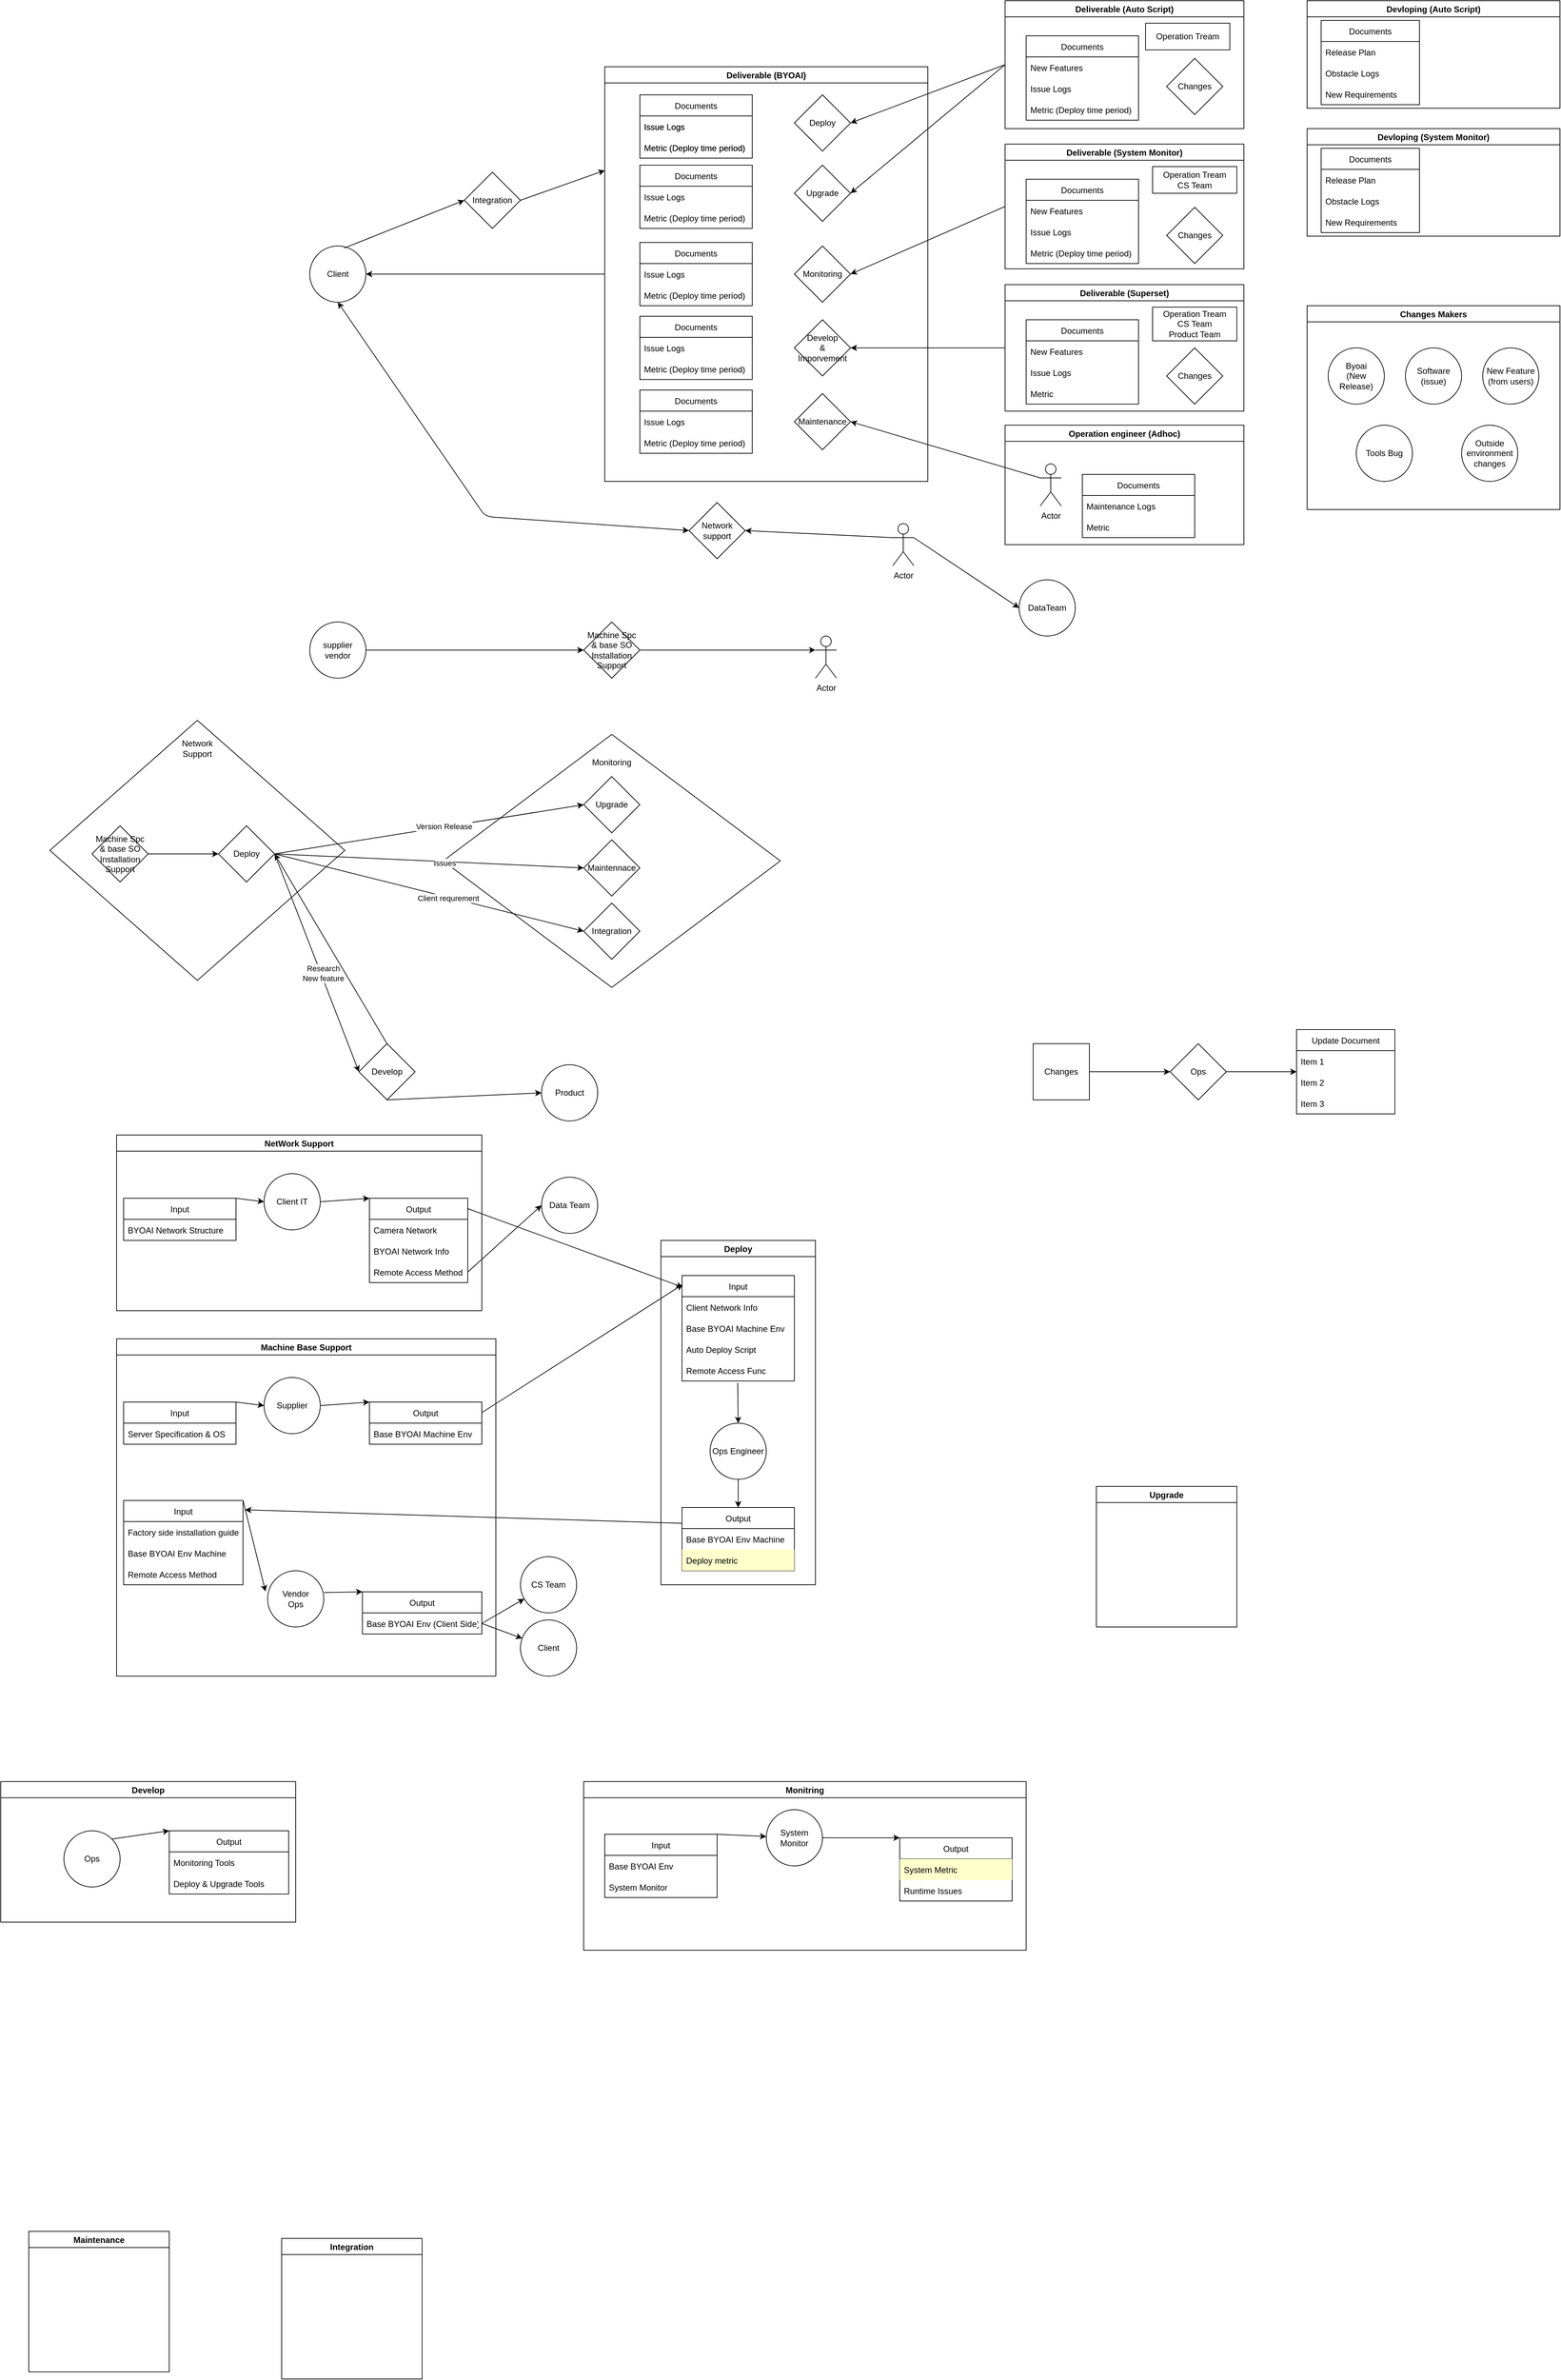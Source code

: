 <mxfile version="15.3.7" type="github">
  <diagram id="cdFiqQCw5QngY2doHux9" name="Page-1">
    <mxGraphModel dx="2674" dy="979" grid="1" gridSize="10" guides="1" tooltips="1" connect="1" arrows="1" fold="1" page="1" pageScale="1" pageWidth="850" pageHeight="1100" math="0" shadow="0">
      <root>
        <mxCell id="0" />
        <mxCell id="1" parent="0" />
        <mxCell id="TVG5I1HDKWepKC15KVvj-155" value="" style="rhombus;whiteSpace=wrap;html=1;" vertex="1" parent="1">
          <mxGeometry x="60" y="1410" width="420" height="370" as="geometry" />
        </mxCell>
        <mxCell id="TVG5I1HDKWepKC15KVvj-140" value="" style="rhombus;whiteSpace=wrap;html=1;" vertex="1" parent="1">
          <mxGeometry x="620" y="1430" width="480" height="360" as="geometry" />
        </mxCell>
        <mxCell id="TVG5I1HDKWepKC15KVvj-2" value="Deliverable (Auto Script)" style="swimlane;" vertex="1" parent="1">
          <mxGeometry x="1420" y="386" width="340" height="182" as="geometry" />
        </mxCell>
        <mxCell id="TVG5I1HDKWepKC15KVvj-3" value="Documents" style="swimlane;fontStyle=0;childLayout=stackLayout;horizontal=1;startSize=30;horizontalStack=0;resizeParent=1;resizeParentMax=0;resizeLast=0;collapsible=1;marginBottom=0;" vertex="1" parent="TVG5I1HDKWepKC15KVvj-2">
          <mxGeometry x="30" y="50" width="160" height="120" as="geometry" />
        </mxCell>
        <mxCell id="TVG5I1HDKWepKC15KVvj-4" value="New Features" style="text;strokeColor=none;fillColor=none;align=left;verticalAlign=middle;spacingLeft=4;spacingRight=4;overflow=hidden;points=[[0,0.5],[1,0.5]];portConstraint=eastwest;rotatable=0;" vertex="1" parent="TVG5I1HDKWepKC15KVvj-3">
          <mxGeometry y="30" width="160" height="30" as="geometry" />
        </mxCell>
        <mxCell id="TVG5I1HDKWepKC15KVvj-5" value="Issue Logs" style="text;strokeColor=none;fillColor=none;align=left;verticalAlign=middle;spacingLeft=4;spacingRight=4;overflow=hidden;points=[[0,0.5],[1,0.5]];portConstraint=eastwest;rotatable=0;" vertex="1" parent="TVG5I1HDKWepKC15KVvj-3">
          <mxGeometry y="60" width="160" height="30" as="geometry" />
        </mxCell>
        <mxCell id="TVG5I1HDKWepKC15KVvj-7" value="Metric (Deploy time period)" style="text;strokeColor=none;fillColor=none;align=left;verticalAlign=middle;spacingLeft=4;spacingRight=4;overflow=hidden;points=[[0,0.5],[1,0.5]];portConstraint=eastwest;rotatable=0;" vertex="1" parent="TVG5I1HDKWepKC15KVvj-3">
          <mxGeometry y="90" width="160" height="30" as="geometry" />
        </mxCell>
        <mxCell id="TVG5I1HDKWepKC15KVvj-37" value="Changes" style="rhombus;whiteSpace=wrap;html=1;" vertex="1" parent="TVG5I1HDKWepKC15KVvj-2">
          <mxGeometry x="230" y="82" width="80" height="80" as="geometry" />
        </mxCell>
        <mxCell id="TVG5I1HDKWepKC15KVvj-94" value="Operation Tream" style="rounded=0;whiteSpace=wrap;html=1;" vertex="1" parent="TVG5I1HDKWepKC15KVvj-2">
          <mxGeometry x="200" y="32" width="120" height="38" as="geometry" />
        </mxCell>
        <mxCell id="TVG5I1HDKWepKC15KVvj-9" value="Devloping (Auto Script)" style="swimlane;" vertex="1" parent="1">
          <mxGeometry x="1850" y="386" width="360" height="153" as="geometry" />
        </mxCell>
        <mxCell id="TVG5I1HDKWepKC15KVvj-11" value="Documents" style="swimlane;fontStyle=0;childLayout=stackLayout;horizontal=1;startSize=30;horizontalStack=0;resizeParent=1;resizeParentMax=0;resizeLast=0;collapsible=1;marginBottom=0;" vertex="1" parent="TVG5I1HDKWepKC15KVvj-9">
          <mxGeometry x="20" y="28" width="140" height="120" as="geometry" />
        </mxCell>
        <mxCell id="TVG5I1HDKWepKC15KVvj-12" value="Release Plan" style="text;strokeColor=none;fillColor=none;align=left;verticalAlign=middle;spacingLeft=4;spacingRight=4;overflow=hidden;points=[[0,0.5],[1,0.5]];portConstraint=eastwest;rotatable=0;" vertex="1" parent="TVG5I1HDKWepKC15KVvj-11">
          <mxGeometry y="30" width="140" height="30" as="geometry" />
        </mxCell>
        <mxCell id="TVG5I1HDKWepKC15KVvj-13" value="Obstacle Logs" style="text;strokeColor=none;fillColor=none;align=left;verticalAlign=middle;spacingLeft=4;spacingRight=4;overflow=hidden;points=[[0,0.5],[1,0.5]];portConstraint=eastwest;rotatable=0;" vertex="1" parent="TVG5I1HDKWepKC15KVvj-11">
          <mxGeometry y="60" width="140" height="30" as="geometry" />
        </mxCell>
        <mxCell id="TVG5I1HDKWepKC15KVvj-14" value="New Requirements" style="text;strokeColor=none;fillColor=none;align=left;verticalAlign=middle;spacingLeft=4;spacingRight=4;overflow=hidden;points=[[0,0.5],[1,0.5]];portConstraint=eastwest;rotatable=0;" vertex="1" parent="TVG5I1HDKWepKC15KVvj-11">
          <mxGeometry y="90" width="140" height="30" as="geometry" />
        </mxCell>
        <mxCell id="TVG5I1HDKWepKC15KVvj-23" value="Deliverable (BYOAI)" style="swimlane;" vertex="1" parent="1">
          <mxGeometry x="850" y="480" width="460" height="590" as="geometry" />
        </mxCell>
        <mxCell id="TVG5I1HDKWepKC15KVvj-28" value="Deploy" style="rhombus;whiteSpace=wrap;html=1;" vertex="1" parent="TVG5I1HDKWepKC15KVvj-23">
          <mxGeometry x="270" y="40" width="80" height="80" as="geometry" />
        </mxCell>
        <mxCell id="TVG5I1HDKWepKC15KVvj-29" value="Upgrade" style="rhombus;whiteSpace=wrap;html=1;" vertex="1" parent="TVG5I1HDKWepKC15KVvj-23">
          <mxGeometry x="270" y="140" width="80" height="80" as="geometry" />
        </mxCell>
        <mxCell id="TVG5I1HDKWepKC15KVvj-34" value="Documents" style="swimlane;fontStyle=0;childLayout=stackLayout;horizontal=1;startSize=30;horizontalStack=0;resizeParent=1;resizeParentMax=0;resizeLast=0;collapsible=1;marginBottom=0;" vertex="1" parent="TVG5I1HDKWepKC15KVvj-23">
          <mxGeometry x="50" y="250" width="160" height="90" as="geometry" />
        </mxCell>
        <mxCell id="TVG5I1HDKWepKC15KVvj-35" value="Issue Logs" style="text;strokeColor=none;fillColor=none;align=left;verticalAlign=middle;spacingLeft=4;spacingRight=4;overflow=hidden;points=[[0,0.5],[1,0.5]];portConstraint=eastwest;rotatable=0;" vertex="1" parent="TVG5I1HDKWepKC15KVvj-34">
          <mxGeometry y="30" width="160" height="30" as="geometry" />
        </mxCell>
        <mxCell id="TVG5I1HDKWepKC15KVvj-36" value="Metric (Deploy time period)" style="text;strokeColor=none;fillColor=none;align=left;verticalAlign=middle;spacingLeft=4;spacingRight=4;overflow=hidden;points=[[0,0.5],[1,0.5]];portConstraint=eastwest;rotatable=0;" vertex="1" parent="TVG5I1HDKWepKC15KVvj-34">
          <mxGeometry y="60" width="160" height="30" as="geometry" />
        </mxCell>
        <mxCell id="TVG5I1HDKWepKC15KVvj-24" value="Documents" style="swimlane;fontStyle=0;childLayout=stackLayout;horizontal=1;startSize=30;horizontalStack=0;resizeParent=1;resizeParentMax=0;resizeLast=0;collapsible=1;marginBottom=0;" vertex="1" parent="TVG5I1HDKWepKC15KVvj-23">
          <mxGeometry x="50" y="40" width="160" height="90" as="geometry" />
        </mxCell>
        <mxCell id="TVG5I1HDKWepKC15KVvj-26" value="Issue Logs" style="text;strokeColor=none;fillColor=none;align=left;verticalAlign=middle;spacingLeft=4;spacingRight=4;overflow=hidden;points=[[0,0.5],[1,0.5]];portConstraint=eastwest;rotatable=0;" vertex="1" parent="TVG5I1HDKWepKC15KVvj-24">
          <mxGeometry y="30" width="160" height="30" as="geometry" />
        </mxCell>
        <mxCell id="TVG5I1HDKWepKC15KVvj-27" value="Metric (Deploy time period)" style="text;strokeColor=none;fillColor=none;align=left;verticalAlign=middle;spacingLeft=4;spacingRight=4;overflow=hidden;points=[[0,0.5],[1,0.5]];portConstraint=eastwest;rotatable=0;" vertex="1" parent="TVG5I1HDKWepKC15KVvj-24">
          <mxGeometry y="60" width="160" height="30" as="geometry" />
        </mxCell>
        <mxCell id="TVG5I1HDKWepKC15KVvj-31" value="Documents" style="swimlane;fontStyle=0;childLayout=stackLayout;horizontal=1;startSize=30;horizontalStack=0;resizeParent=1;resizeParentMax=0;resizeLast=0;collapsible=1;marginBottom=0;" vertex="1" parent="TVG5I1HDKWepKC15KVvj-23">
          <mxGeometry x="50" y="140" width="160" height="90" as="geometry" />
        </mxCell>
        <mxCell id="TVG5I1HDKWepKC15KVvj-32" value="Issue Logs" style="text;strokeColor=none;fillColor=none;align=left;verticalAlign=middle;spacingLeft=4;spacingRight=4;overflow=hidden;points=[[0,0.5],[1,0.5]];portConstraint=eastwest;rotatable=0;" vertex="1" parent="TVG5I1HDKWepKC15KVvj-31">
          <mxGeometry y="30" width="160" height="30" as="geometry" />
        </mxCell>
        <mxCell id="TVG5I1HDKWepKC15KVvj-33" value="Metric (Deploy time period)" style="text;strokeColor=none;fillColor=none;align=left;verticalAlign=middle;spacingLeft=4;spacingRight=4;overflow=hidden;points=[[0,0.5],[1,0.5]];portConstraint=eastwest;rotatable=0;" vertex="1" parent="TVG5I1HDKWepKC15KVvj-31">
          <mxGeometry y="60" width="160" height="30" as="geometry" />
        </mxCell>
        <mxCell id="TVG5I1HDKWepKC15KVvj-30" value="Monitoring" style="rhombus;whiteSpace=wrap;html=1;" vertex="1" parent="TVG5I1HDKWepKC15KVvj-23">
          <mxGeometry x="270" y="255" width="80" height="80" as="geometry" />
        </mxCell>
        <mxCell id="TVG5I1HDKWepKC15KVvj-52" value="Documents" style="swimlane;fontStyle=0;childLayout=stackLayout;horizontal=1;startSize=30;horizontalStack=0;resizeParent=1;resizeParentMax=0;resizeLast=0;collapsible=1;marginBottom=0;" vertex="1" parent="TVG5I1HDKWepKC15KVvj-23">
          <mxGeometry x="50" y="355" width="160" height="90" as="geometry" />
        </mxCell>
        <mxCell id="TVG5I1HDKWepKC15KVvj-53" value="Issue Logs" style="text;strokeColor=none;fillColor=none;align=left;verticalAlign=middle;spacingLeft=4;spacingRight=4;overflow=hidden;points=[[0,0.5],[1,0.5]];portConstraint=eastwest;rotatable=0;" vertex="1" parent="TVG5I1HDKWepKC15KVvj-52">
          <mxGeometry y="30" width="160" height="30" as="geometry" />
        </mxCell>
        <mxCell id="TVG5I1HDKWepKC15KVvj-54" value="Metric (Deploy time period)" style="text;strokeColor=none;fillColor=none;align=left;verticalAlign=middle;spacingLeft=4;spacingRight=4;overflow=hidden;points=[[0,0.5],[1,0.5]];portConstraint=eastwest;rotatable=0;" vertex="1" parent="TVG5I1HDKWepKC15KVvj-52">
          <mxGeometry y="60" width="160" height="30" as="geometry" />
        </mxCell>
        <mxCell id="TVG5I1HDKWepKC15KVvj-55" value="Develop&lt;br&gt;&amp;amp;&lt;br&gt;Imporvement" style="rhombus;whiteSpace=wrap;html=1;" vertex="1" parent="TVG5I1HDKWepKC15KVvj-23">
          <mxGeometry x="270" y="360" width="80" height="80" as="geometry" />
        </mxCell>
        <mxCell id="TVG5I1HDKWepKC15KVvj-71" value="Maintenance" style="rhombus;whiteSpace=wrap;html=1;" vertex="1" parent="TVG5I1HDKWepKC15KVvj-23">
          <mxGeometry x="270" y="465" width="80" height="80" as="geometry" />
        </mxCell>
        <mxCell id="TVG5I1HDKWepKC15KVvj-72" value="Documents" style="swimlane;fontStyle=0;childLayout=stackLayout;horizontal=1;startSize=30;horizontalStack=0;resizeParent=1;resizeParentMax=0;resizeLast=0;collapsible=1;marginBottom=0;" vertex="1" parent="TVG5I1HDKWepKC15KVvj-23">
          <mxGeometry x="50" y="460" width="160" height="90" as="geometry" />
        </mxCell>
        <mxCell id="TVG5I1HDKWepKC15KVvj-73" value="Issue Logs" style="text;strokeColor=none;fillColor=none;align=left;verticalAlign=middle;spacingLeft=4;spacingRight=4;overflow=hidden;points=[[0,0.5],[1,0.5]];portConstraint=eastwest;rotatable=0;" vertex="1" parent="TVG5I1HDKWepKC15KVvj-72">
          <mxGeometry y="30" width="160" height="30" as="geometry" />
        </mxCell>
        <mxCell id="TVG5I1HDKWepKC15KVvj-74" value="Metric (Deploy time period)" style="text;strokeColor=none;fillColor=none;align=left;verticalAlign=middle;spacingLeft=4;spacingRight=4;overflow=hidden;points=[[0,0.5],[1,0.5]];portConstraint=eastwest;rotatable=0;" vertex="1" parent="TVG5I1HDKWepKC15KVvj-72">
          <mxGeometry y="60" width="160" height="30" as="geometry" />
        </mxCell>
        <mxCell id="TVG5I1HDKWepKC15KVvj-63" value="Documents" style="swimlane;fontStyle=0;childLayout=stackLayout;horizontal=1;startSize=30;horizontalStack=0;resizeParent=1;resizeParentMax=0;resizeLast=0;collapsible=1;marginBottom=0;" vertex="1" parent="TVG5I1HDKWepKC15KVvj-23">
          <mxGeometry x="50" y="40" width="160" height="90" as="geometry" />
        </mxCell>
        <mxCell id="TVG5I1HDKWepKC15KVvj-64" value="Issue Logs" style="text;strokeColor=none;fillColor=none;align=left;verticalAlign=middle;spacingLeft=4;spacingRight=4;overflow=hidden;points=[[0,0.5],[1,0.5]];portConstraint=eastwest;rotatable=0;" vertex="1" parent="TVG5I1HDKWepKC15KVvj-63">
          <mxGeometry y="30" width="160" height="30" as="geometry" />
        </mxCell>
        <mxCell id="TVG5I1HDKWepKC15KVvj-65" value="Metric (Deploy time period)" style="text;strokeColor=none;fillColor=none;align=left;verticalAlign=middle;spacingLeft=4;spacingRight=4;overflow=hidden;points=[[0,0.5],[1,0.5]];portConstraint=eastwest;rotatable=0;" vertex="1" parent="TVG5I1HDKWepKC15KVvj-63">
          <mxGeometry y="60" width="160" height="30" as="geometry" />
        </mxCell>
        <mxCell id="TVG5I1HDKWepKC15KVvj-38" value="" style="endArrow=classic;html=1;exitX=0;exitY=0.5;exitDx=0;exitDy=0;entryX=1;entryY=0.5;entryDx=0;entryDy=0;" edge="1" parent="1" source="TVG5I1HDKWepKC15KVvj-2" target="TVG5I1HDKWepKC15KVvj-28">
          <mxGeometry width="50" height="50" relative="1" as="geometry">
            <mxPoint x="1400" y="680" as="sourcePoint" />
            <mxPoint x="1450" y="630" as="targetPoint" />
          </mxGeometry>
        </mxCell>
        <mxCell id="TVG5I1HDKWepKC15KVvj-39" value="" style="endArrow=classic;html=1;exitX=0;exitY=0.5;exitDx=0;exitDy=0;entryX=1;entryY=0.5;entryDx=0;entryDy=0;" edge="1" parent="1" source="TVG5I1HDKWepKC15KVvj-2" target="TVG5I1HDKWepKC15KVvj-29">
          <mxGeometry width="50" height="50" relative="1" as="geometry">
            <mxPoint x="1400" y="680" as="sourcePoint" />
            <mxPoint x="1450" y="630" as="targetPoint" />
          </mxGeometry>
        </mxCell>
        <mxCell id="TVG5I1HDKWepKC15KVvj-40" value="Deliverable (System Monitor)" style="swimlane;" vertex="1" parent="1">
          <mxGeometry x="1420" y="590" width="340" height="177.5" as="geometry" />
        </mxCell>
        <mxCell id="TVG5I1HDKWepKC15KVvj-41" value="Documents" style="swimlane;fontStyle=0;childLayout=stackLayout;horizontal=1;startSize=30;horizontalStack=0;resizeParent=1;resizeParentMax=0;resizeLast=0;collapsible=1;marginBottom=0;" vertex="1" parent="TVG5I1HDKWepKC15KVvj-40">
          <mxGeometry x="30" y="50" width="160" height="120" as="geometry" />
        </mxCell>
        <mxCell id="TVG5I1HDKWepKC15KVvj-42" value="New Features" style="text;strokeColor=none;fillColor=none;align=left;verticalAlign=middle;spacingLeft=4;spacingRight=4;overflow=hidden;points=[[0,0.5],[1,0.5]];portConstraint=eastwest;rotatable=0;" vertex="1" parent="TVG5I1HDKWepKC15KVvj-41">
          <mxGeometry y="30" width="160" height="30" as="geometry" />
        </mxCell>
        <mxCell id="TVG5I1HDKWepKC15KVvj-43" value="Issue Logs" style="text;strokeColor=none;fillColor=none;align=left;verticalAlign=middle;spacingLeft=4;spacingRight=4;overflow=hidden;points=[[0,0.5],[1,0.5]];portConstraint=eastwest;rotatable=0;" vertex="1" parent="TVG5I1HDKWepKC15KVvj-41">
          <mxGeometry y="60" width="160" height="30" as="geometry" />
        </mxCell>
        <mxCell id="TVG5I1HDKWepKC15KVvj-44" value="Metric (Deploy time period)" style="text;strokeColor=none;fillColor=none;align=left;verticalAlign=middle;spacingLeft=4;spacingRight=4;overflow=hidden;points=[[0,0.5],[1,0.5]];portConstraint=eastwest;rotatable=0;" vertex="1" parent="TVG5I1HDKWepKC15KVvj-41">
          <mxGeometry y="90" width="160" height="30" as="geometry" />
        </mxCell>
        <mxCell id="TVG5I1HDKWepKC15KVvj-45" value="Changes" style="rhombus;whiteSpace=wrap;html=1;" vertex="1" parent="TVG5I1HDKWepKC15KVvj-40">
          <mxGeometry x="230" y="90" width="80" height="80" as="geometry" />
        </mxCell>
        <mxCell id="TVG5I1HDKWepKC15KVvj-96" value="Operation Tream&lt;br&gt;CS Team" style="rounded=0;whiteSpace=wrap;html=1;" vertex="1" parent="TVG5I1HDKWepKC15KVvj-40">
          <mxGeometry x="210" y="32" width="120" height="38" as="geometry" />
        </mxCell>
        <mxCell id="TVG5I1HDKWepKC15KVvj-46" value="" style="endArrow=classic;html=1;exitX=0;exitY=0.5;exitDx=0;exitDy=0;entryX=1;entryY=0.5;entryDx=0;entryDy=0;" edge="1" parent="1" source="TVG5I1HDKWepKC15KVvj-40" target="TVG5I1HDKWepKC15KVvj-30">
          <mxGeometry width="50" height="50" relative="1" as="geometry">
            <mxPoint x="1350" y="680" as="sourcePoint" />
            <mxPoint x="1400" y="630" as="targetPoint" />
          </mxGeometry>
        </mxCell>
        <mxCell id="TVG5I1HDKWepKC15KVvj-47" value="Devloping (System Monitor)" style="swimlane;" vertex="1" parent="1">
          <mxGeometry x="1850" y="568" width="360" height="153" as="geometry" />
        </mxCell>
        <mxCell id="TVG5I1HDKWepKC15KVvj-48" value="Documents" style="swimlane;fontStyle=0;childLayout=stackLayout;horizontal=1;startSize=30;horizontalStack=0;resizeParent=1;resizeParentMax=0;resizeLast=0;collapsible=1;marginBottom=0;" vertex="1" parent="TVG5I1HDKWepKC15KVvj-47">
          <mxGeometry x="20" y="28" width="140" height="120" as="geometry" />
        </mxCell>
        <mxCell id="TVG5I1HDKWepKC15KVvj-49" value="Release Plan" style="text;strokeColor=none;fillColor=none;align=left;verticalAlign=middle;spacingLeft=4;spacingRight=4;overflow=hidden;points=[[0,0.5],[1,0.5]];portConstraint=eastwest;rotatable=0;" vertex="1" parent="TVG5I1HDKWepKC15KVvj-48">
          <mxGeometry y="30" width="140" height="30" as="geometry" />
        </mxCell>
        <mxCell id="TVG5I1HDKWepKC15KVvj-50" value="Obstacle Logs" style="text;strokeColor=none;fillColor=none;align=left;verticalAlign=middle;spacingLeft=4;spacingRight=4;overflow=hidden;points=[[0,0.5],[1,0.5]];portConstraint=eastwest;rotatable=0;" vertex="1" parent="TVG5I1HDKWepKC15KVvj-48">
          <mxGeometry y="60" width="140" height="30" as="geometry" />
        </mxCell>
        <mxCell id="TVG5I1HDKWepKC15KVvj-51" value="New Requirements" style="text;strokeColor=none;fillColor=none;align=left;verticalAlign=middle;spacingLeft=4;spacingRight=4;overflow=hidden;points=[[0,0.5],[1,0.5]];portConstraint=eastwest;rotatable=0;" vertex="1" parent="TVG5I1HDKWepKC15KVvj-48">
          <mxGeometry y="90" width="140" height="30" as="geometry" />
        </mxCell>
        <mxCell id="TVG5I1HDKWepKC15KVvj-56" value="Deliverable (Superset)" style="swimlane;" vertex="1" parent="1">
          <mxGeometry x="1420" y="790" width="340" height="180" as="geometry" />
        </mxCell>
        <mxCell id="TVG5I1HDKWepKC15KVvj-57" value="Documents" style="swimlane;fontStyle=0;childLayout=stackLayout;horizontal=1;startSize=30;horizontalStack=0;resizeParent=1;resizeParentMax=0;resizeLast=0;collapsible=1;marginBottom=0;" vertex="1" parent="TVG5I1HDKWepKC15KVvj-56">
          <mxGeometry x="30" y="50" width="160" height="120" as="geometry" />
        </mxCell>
        <mxCell id="TVG5I1HDKWepKC15KVvj-58" value="New Features" style="text;strokeColor=none;fillColor=none;align=left;verticalAlign=middle;spacingLeft=4;spacingRight=4;overflow=hidden;points=[[0,0.5],[1,0.5]];portConstraint=eastwest;rotatable=0;" vertex="1" parent="TVG5I1HDKWepKC15KVvj-57">
          <mxGeometry y="30" width="160" height="30" as="geometry" />
        </mxCell>
        <mxCell id="TVG5I1HDKWepKC15KVvj-59" value="Issue Logs" style="text;strokeColor=none;fillColor=none;align=left;verticalAlign=middle;spacingLeft=4;spacingRight=4;overflow=hidden;points=[[0,0.5],[1,0.5]];portConstraint=eastwest;rotatable=0;" vertex="1" parent="TVG5I1HDKWepKC15KVvj-57">
          <mxGeometry y="60" width="160" height="30" as="geometry" />
        </mxCell>
        <mxCell id="TVG5I1HDKWepKC15KVvj-60" value="Metric" style="text;strokeColor=none;fillColor=none;align=left;verticalAlign=middle;spacingLeft=4;spacingRight=4;overflow=hidden;points=[[0,0.5],[1,0.5]];portConstraint=eastwest;rotatable=0;" vertex="1" parent="TVG5I1HDKWepKC15KVvj-57">
          <mxGeometry y="90" width="160" height="30" as="geometry" />
        </mxCell>
        <mxCell id="TVG5I1HDKWepKC15KVvj-61" value="Changes" style="rhombus;whiteSpace=wrap;html=1;" vertex="1" parent="TVG5I1HDKWepKC15KVvj-56">
          <mxGeometry x="230" y="90" width="80" height="80" as="geometry" />
        </mxCell>
        <mxCell id="TVG5I1HDKWepKC15KVvj-97" value="Operation Tream&lt;br&gt;CS Team&lt;br&gt;Product Team" style="rounded=0;whiteSpace=wrap;html=1;" vertex="1" parent="TVG5I1HDKWepKC15KVvj-56">
          <mxGeometry x="210" y="32" width="120" height="48" as="geometry" />
        </mxCell>
        <mxCell id="TVG5I1HDKWepKC15KVvj-62" value="" style="endArrow=classic;html=1;exitX=0;exitY=0.5;exitDx=0;exitDy=0;entryX=1;entryY=0.5;entryDx=0;entryDy=0;" edge="1" parent="1" source="TVG5I1HDKWepKC15KVvj-56" target="TVG5I1HDKWepKC15KVvj-55">
          <mxGeometry width="50" height="50" relative="1" as="geometry">
            <mxPoint x="1560" y="830" as="sourcePoint" />
            <mxPoint x="1610" y="780" as="targetPoint" />
          </mxGeometry>
        </mxCell>
        <mxCell id="TVG5I1HDKWepKC15KVvj-70" value="" style="endArrow=classic;html=1;exitX=0;exitY=0.333;exitDx=0;exitDy=0;exitPerimeter=0;entryX=1;entryY=0.5;entryDx=0;entryDy=0;" edge="1" parent="1" source="TVG5I1HDKWepKC15KVvj-69" target="TVG5I1HDKWepKC15KVvj-71">
          <mxGeometry width="50" height="50" relative="1" as="geometry">
            <mxPoint x="1350" y="1090" as="sourcePoint" />
            <mxPoint x="1250" y="1130" as="targetPoint" />
          </mxGeometry>
        </mxCell>
        <mxCell id="TVG5I1HDKWepKC15KVvj-77" value="Operation engineer (Adhoc)" style="swimlane;startSize=23;" vertex="1" parent="1">
          <mxGeometry x="1420" y="990" width="340" height="170" as="geometry" />
        </mxCell>
        <mxCell id="TVG5I1HDKWepKC15KVvj-83" value="Documents" style="swimlane;fontStyle=0;childLayout=stackLayout;horizontal=1;startSize=30;horizontalStack=0;resizeParent=1;resizeParentMax=0;resizeLast=0;collapsible=1;marginBottom=0;" vertex="1" parent="TVG5I1HDKWepKC15KVvj-77">
          <mxGeometry x="110" y="70" width="160" height="90" as="geometry" />
        </mxCell>
        <mxCell id="TVG5I1HDKWepKC15KVvj-85" value="Maintenance Logs" style="text;strokeColor=none;fillColor=none;align=left;verticalAlign=middle;spacingLeft=4;spacingRight=4;overflow=hidden;points=[[0,0.5],[1,0.5]];portConstraint=eastwest;rotatable=0;" vertex="1" parent="TVG5I1HDKWepKC15KVvj-83">
          <mxGeometry y="30" width="160" height="30" as="geometry" />
        </mxCell>
        <mxCell id="TVG5I1HDKWepKC15KVvj-86" value="Metric" style="text;strokeColor=none;fillColor=none;align=left;verticalAlign=middle;spacingLeft=4;spacingRight=4;overflow=hidden;points=[[0,0.5],[1,0.5]];portConstraint=eastwest;rotatable=0;" vertex="1" parent="TVG5I1HDKWepKC15KVvj-83">
          <mxGeometry y="60" width="160" height="30" as="geometry" />
        </mxCell>
        <mxCell id="TVG5I1HDKWepKC15KVvj-69" value="Actor" style="shape=umlActor;verticalLabelPosition=bottom;verticalAlign=top;html=1;outlineConnect=0;" vertex="1" parent="TVG5I1HDKWepKC15KVvj-77">
          <mxGeometry x="50" y="55" width="30" height="60" as="geometry" />
        </mxCell>
        <mxCell id="TVG5I1HDKWepKC15KVvj-88" value="Changes Makers" style="swimlane;" vertex="1" parent="1">
          <mxGeometry x="1850" y="820" width="360" height="290" as="geometry" />
        </mxCell>
        <mxCell id="TVG5I1HDKWepKC15KVvj-89" value="Software (issue)" style="ellipse;whiteSpace=wrap;html=1;aspect=fixed;" vertex="1" parent="TVG5I1HDKWepKC15KVvj-88">
          <mxGeometry x="140" y="60" width="80" height="80" as="geometry" />
        </mxCell>
        <mxCell id="TVG5I1HDKWepKC15KVvj-90" value="Byoai&lt;br&gt;(New Release)" style="ellipse;whiteSpace=wrap;html=1;aspect=fixed;" vertex="1" parent="TVG5I1HDKWepKC15KVvj-88">
          <mxGeometry x="30" y="60" width="80" height="80" as="geometry" />
        </mxCell>
        <mxCell id="TVG5I1HDKWepKC15KVvj-91" value="New Feature&lt;br&gt;(from users)" style="ellipse;whiteSpace=wrap;html=1;aspect=fixed;" vertex="1" parent="TVG5I1HDKWepKC15KVvj-88">
          <mxGeometry x="250" y="60" width="80" height="80" as="geometry" />
        </mxCell>
        <mxCell id="TVG5I1HDKWepKC15KVvj-92" value="Tools Bug" style="ellipse;whiteSpace=wrap;html=1;aspect=fixed;" vertex="1" parent="TVG5I1HDKWepKC15KVvj-88">
          <mxGeometry x="70" y="170" width="80" height="80" as="geometry" />
        </mxCell>
        <mxCell id="TVG5I1HDKWepKC15KVvj-93" value="Outside environment changes" style="ellipse;whiteSpace=wrap;html=1;aspect=fixed;" vertex="1" parent="TVG5I1HDKWepKC15KVvj-88">
          <mxGeometry x="220" y="170" width="80" height="80" as="geometry" />
        </mxCell>
        <mxCell id="TVG5I1HDKWepKC15KVvj-98" value="Ops" style="rhombus;whiteSpace=wrap;html=1;" vertex="1" parent="1">
          <mxGeometry x="1655" y="1870" width="80" height="80" as="geometry" />
        </mxCell>
        <mxCell id="TVG5I1HDKWepKC15KVvj-99" value="Changes" style="whiteSpace=wrap;html=1;aspect=fixed;" vertex="1" parent="1">
          <mxGeometry x="1460" y="1870" width="80" height="80" as="geometry" />
        </mxCell>
        <mxCell id="TVG5I1HDKWepKC15KVvj-100" value="" style="endArrow=classic;html=1;exitX=1;exitY=0.5;exitDx=0;exitDy=0;entryX=0;entryY=0.5;entryDx=0;entryDy=0;" edge="1" parent="1" source="TVG5I1HDKWepKC15KVvj-99" target="TVG5I1HDKWepKC15KVvj-98">
          <mxGeometry width="50" height="50" relative="1" as="geometry">
            <mxPoint x="1785" y="1870" as="sourcePoint" />
            <mxPoint x="1835" y="1820" as="targetPoint" />
          </mxGeometry>
        </mxCell>
        <mxCell id="TVG5I1HDKWepKC15KVvj-101" value="" style="endArrow=classic;html=1;exitX=1;exitY=0.5;exitDx=0;exitDy=0;" edge="1" parent="1" source="TVG5I1HDKWepKC15KVvj-98" target="TVG5I1HDKWepKC15KVvj-102">
          <mxGeometry width="50" height="50" relative="1" as="geometry">
            <mxPoint x="1785" y="1660" as="sourcePoint" />
            <mxPoint x="2065" y="1910" as="targetPoint" />
          </mxGeometry>
        </mxCell>
        <mxCell id="TVG5I1HDKWepKC15KVvj-102" value="Update Document" style="swimlane;fontStyle=0;childLayout=stackLayout;horizontal=1;startSize=30;horizontalStack=0;resizeParent=1;resizeParentMax=0;resizeLast=0;collapsible=1;marginBottom=0;" vertex="1" parent="1">
          <mxGeometry x="1835" y="1850" width="140" height="120" as="geometry" />
        </mxCell>
        <mxCell id="TVG5I1HDKWepKC15KVvj-103" value="Item 1" style="text;strokeColor=none;fillColor=none;align=left;verticalAlign=middle;spacingLeft=4;spacingRight=4;overflow=hidden;points=[[0,0.5],[1,0.5]];portConstraint=eastwest;rotatable=0;" vertex="1" parent="TVG5I1HDKWepKC15KVvj-102">
          <mxGeometry y="30" width="140" height="30" as="geometry" />
        </mxCell>
        <mxCell id="TVG5I1HDKWepKC15KVvj-104" value="Item 2" style="text;strokeColor=none;fillColor=none;align=left;verticalAlign=middle;spacingLeft=4;spacingRight=4;overflow=hidden;points=[[0,0.5],[1,0.5]];portConstraint=eastwest;rotatable=0;" vertex="1" parent="TVG5I1HDKWepKC15KVvj-102">
          <mxGeometry y="60" width="140" height="30" as="geometry" />
        </mxCell>
        <mxCell id="TVG5I1HDKWepKC15KVvj-105" value="Item 3" style="text;strokeColor=none;fillColor=none;align=left;verticalAlign=middle;spacingLeft=4;spacingRight=4;overflow=hidden;points=[[0,0.5],[1,0.5]];portConstraint=eastwest;rotatable=0;" vertex="1" parent="TVG5I1HDKWepKC15KVvj-102">
          <mxGeometry y="90" width="140" height="30" as="geometry" />
        </mxCell>
        <mxCell id="TVG5I1HDKWepKC15KVvj-106" value="" style="endArrow=classic;html=1;exitX=0;exitY=0.5;exitDx=0;exitDy=0;" edge="1" parent="1" source="TVG5I1HDKWepKC15KVvj-23" target="TVG5I1HDKWepKC15KVvj-107">
          <mxGeometry width="50" height="50" relative="1" as="geometry">
            <mxPoint x="1000" y="800" as="sourcePoint" />
            <mxPoint x="670" y="775" as="targetPoint" />
          </mxGeometry>
        </mxCell>
        <mxCell id="TVG5I1HDKWepKC15KVvj-107" value="Client" style="ellipse;whiteSpace=wrap;html=1;aspect=fixed;" vertex="1" parent="1">
          <mxGeometry x="430" y="735" width="80" height="80" as="geometry" />
        </mxCell>
        <mxCell id="TVG5I1HDKWepKC15KVvj-109" value="Actor" style="shape=umlActor;verticalLabelPosition=bottom;verticalAlign=top;html=1;outlineConnect=0;" vertex="1" parent="1">
          <mxGeometry x="1260" y="1130" width="30" height="60" as="geometry" />
        </mxCell>
        <mxCell id="TVG5I1HDKWepKC15KVvj-110" value="" style="endArrow=classic;html=1;exitX=0;exitY=0.333;exitDx=0;exitDy=0;exitPerimeter=0;entryX=1;entryY=0.5;entryDx=0;entryDy=0;" edge="1" parent="1" source="TVG5I1HDKWepKC15KVvj-109" target="TVG5I1HDKWepKC15KVvj-122">
          <mxGeometry width="50" height="50" relative="1" as="geometry">
            <mxPoint x="1000" y="1010" as="sourcePoint" />
            <mxPoint x="1080" y="1150" as="targetPoint" />
          </mxGeometry>
        </mxCell>
        <mxCell id="TVG5I1HDKWepKC15KVvj-118" value="" style="endArrow=classic;startArrow=classic;html=1;exitX=0.5;exitY=1;exitDx=0;exitDy=0;entryX=0;entryY=0.5;entryDx=0;entryDy=0;" edge="1" parent="1" source="TVG5I1HDKWepKC15KVvj-107" target="TVG5I1HDKWepKC15KVvj-122">
          <mxGeometry width="50" height="50" relative="1" as="geometry">
            <mxPoint x="1260" y="1150" as="sourcePoint" />
            <mxPoint x="960" y="1150" as="targetPoint" />
            <Array as="points">
              <mxPoint x="680" y="1120" />
            </Array>
          </mxGeometry>
        </mxCell>
        <mxCell id="TVG5I1HDKWepKC15KVvj-121" value="" style="endArrow=classic;html=1;exitX=1;exitY=0.333;exitDx=0;exitDy=0;exitPerimeter=0;entryX=0;entryY=0.5;entryDx=0;entryDy=0;" edge="1" parent="1" source="TVG5I1HDKWepKC15KVvj-109" target="TVG5I1HDKWepKC15KVvj-123">
          <mxGeometry width="50" height="50" relative="1" as="geometry">
            <mxPoint x="1260" y="1150" as="sourcePoint" />
            <mxPoint x="1460" y="1290" as="targetPoint" />
          </mxGeometry>
        </mxCell>
        <mxCell id="TVG5I1HDKWepKC15KVvj-122" value="Network support" style="rhombus;whiteSpace=wrap;html=1;" vertex="1" parent="1">
          <mxGeometry x="970" y="1100" width="80" height="80" as="geometry" />
        </mxCell>
        <mxCell id="TVG5I1HDKWepKC15KVvj-123" value="DataTeam" style="ellipse;whiteSpace=wrap;html=1;aspect=fixed;" vertex="1" parent="1">
          <mxGeometry x="1440" y="1210" width="80" height="80" as="geometry" />
        </mxCell>
        <mxCell id="TVG5I1HDKWepKC15KVvj-124" value="" style="endArrow=classic;html=1;exitX=0.613;exitY=0.037;exitDx=0;exitDy=0;exitPerimeter=0;entryX=0;entryY=0.5;entryDx=0;entryDy=0;" edge="1" parent="1" source="TVG5I1HDKWepKC15KVvj-107" target="TVG5I1HDKWepKC15KVvj-125">
          <mxGeometry width="50" height="50" relative="1" as="geometry">
            <mxPoint x="1260" y="830" as="sourcePoint" />
            <mxPoint x="580" y="640" as="targetPoint" />
          </mxGeometry>
        </mxCell>
        <mxCell id="TVG5I1HDKWepKC15KVvj-125" value="Integration" style="rhombus;whiteSpace=wrap;html=1;" vertex="1" parent="1">
          <mxGeometry x="650" y="630" width="80" height="80" as="geometry" />
        </mxCell>
        <mxCell id="TVG5I1HDKWepKC15KVvj-126" value="" style="endArrow=classic;html=1;exitX=1;exitY=0.5;exitDx=0;exitDy=0;entryX=0;entryY=0.25;entryDx=0;entryDy=0;" edge="1" parent="1" source="TVG5I1HDKWepKC15KVvj-125" target="TVG5I1HDKWepKC15KVvj-23">
          <mxGeometry width="50" height="50" relative="1" as="geometry">
            <mxPoint x="1260" y="830" as="sourcePoint" />
            <mxPoint x="1310" y="780" as="targetPoint" />
          </mxGeometry>
        </mxCell>
        <mxCell id="TVG5I1HDKWepKC15KVvj-127" value="supplier&lt;br&gt;vendor" style="ellipse;whiteSpace=wrap;html=1;aspect=fixed;" vertex="1" parent="1">
          <mxGeometry x="430" y="1270" width="80" height="80" as="geometry" />
        </mxCell>
        <mxCell id="TVG5I1HDKWepKC15KVvj-128" value="" style="endArrow=classic;html=1;exitX=1;exitY=0.5;exitDx=0;exitDy=0;entryX=0;entryY=0.5;entryDx=0;entryDy=0;" edge="1" parent="1" source="TVG5I1HDKWepKC15KVvj-127" target="TVG5I1HDKWepKC15KVvj-129">
          <mxGeometry width="50" height="50" relative="1" as="geometry">
            <mxPoint x="760" y="1250" as="sourcePoint" />
            <mxPoint x="900" y="1320" as="targetPoint" />
          </mxGeometry>
        </mxCell>
        <mxCell id="TVG5I1HDKWepKC15KVvj-129" value="Machine Spc &amp;amp; base SO Installation&lt;br&gt;Support" style="rhombus;whiteSpace=wrap;html=1;" vertex="1" parent="1">
          <mxGeometry x="820" y="1270" width="80" height="80" as="geometry" />
        </mxCell>
        <mxCell id="TVG5I1HDKWepKC15KVvj-130" value="" style="endArrow=classic;html=1;exitX=1;exitY=0.5;exitDx=0;exitDy=0;entryX=0;entryY=0.333;entryDx=0;entryDy=0;entryPerimeter=0;" edge="1" parent="1" source="TVG5I1HDKWepKC15KVvj-129" target="TVG5I1HDKWepKC15KVvj-131">
          <mxGeometry width="50" height="50" relative="1" as="geometry">
            <mxPoint x="760" y="1220" as="sourcePoint" />
            <mxPoint x="1160" y="1310" as="targetPoint" />
          </mxGeometry>
        </mxCell>
        <mxCell id="TVG5I1HDKWepKC15KVvj-131" value="Actor" style="shape=umlActor;verticalLabelPosition=bottom;verticalAlign=top;html=1;outlineConnect=0;" vertex="1" parent="1">
          <mxGeometry x="1150" y="1290" width="30" height="60" as="geometry" />
        </mxCell>
        <mxCell id="TVG5I1HDKWepKC15KVvj-133" value="Deploy" style="rhombus;whiteSpace=wrap;html=1;" vertex="1" parent="1">
          <mxGeometry x="300" y="1560" width="80" height="80" as="geometry" />
        </mxCell>
        <mxCell id="TVG5I1HDKWepKC15KVvj-136" value="" style="endArrow=classic;html=1;exitX=1;exitY=0.5;exitDx=0;exitDy=0;entryX=0;entryY=0.5;entryDx=0;entryDy=0;" edge="1" parent="1" source="TVG5I1HDKWepKC15KVvj-133" target="TVG5I1HDKWepKC15KVvj-138">
          <mxGeometry width="50" height="50" relative="1" as="geometry">
            <mxPoint x="1000" y="1810" as="sourcePoint" />
            <mxPoint x="840" y="1680" as="targetPoint" />
          </mxGeometry>
        </mxCell>
        <mxCell id="TVG5I1HDKWepKC15KVvj-137" value="Version Release" style="edgeLabel;html=1;align=center;verticalAlign=middle;resizable=0;points=[];" vertex="1" connectable="0" parent="TVG5I1HDKWepKC15KVvj-136">
          <mxGeometry x="0.094" y="1" relative="1" as="geometry">
            <mxPoint as="offset" />
          </mxGeometry>
        </mxCell>
        <mxCell id="TVG5I1HDKWepKC15KVvj-138" value="Upgrade" style="rhombus;whiteSpace=wrap;html=1;" vertex="1" parent="1">
          <mxGeometry x="820" y="1490" width="80" height="80" as="geometry" />
        </mxCell>
        <mxCell id="TVG5I1HDKWepKC15KVvj-142" value="" style="endArrow=classic;html=1;exitX=1;exitY=0.5;exitDx=0;exitDy=0;entryX=0;entryY=0.5;entryDx=0;entryDy=0;" edge="1" parent="1" source="TVG5I1HDKWepKC15KVvj-133" target="TVG5I1HDKWepKC15KVvj-143">
          <mxGeometry width="50" height="50" relative="1" as="geometry">
            <mxPoint x="1000" y="1380" as="sourcePoint" />
            <mxPoint x="890" y="1750" as="targetPoint" />
          </mxGeometry>
        </mxCell>
        <mxCell id="TVG5I1HDKWepKC15KVvj-145" value="Issues" style="edgeLabel;html=1;align=center;verticalAlign=middle;resizable=0;points=[];" vertex="1" connectable="0" parent="TVG5I1HDKWepKC15KVvj-142">
          <mxGeometry x="0.1" y="-2" relative="1" as="geometry">
            <mxPoint as="offset" />
          </mxGeometry>
        </mxCell>
        <mxCell id="TVG5I1HDKWepKC15KVvj-143" value="Maintennace" style="rhombus;whiteSpace=wrap;html=1;" vertex="1" parent="1">
          <mxGeometry x="820" y="1580" width="80" height="80" as="geometry" />
        </mxCell>
        <mxCell id="TVG5I1HDKWepKC15KVvj-146" value="" style="endArrow=classic;html=1;exitX=1;exitY=0.5;exitDx=0;exitDy=0;entryX=0;entryY=0.5;entryDx=0;entryDy=0;" edge="1" parent="1" source="TVG5I1HDKWepKC15KVvj-133" target="TVG5I1HDKWepKC15KVvj-149">
          <mxGeometry width="50" height="50" relative="1" as="geometry">
            <mxPoint x="1000" y="1560" as="sourcePoint" />
            <mxPoint x="480" y="1810" as="targetPoint" />
            <Array as="points" />
          </mxGeometry>
        </mxCell>
        <mxCell id="TVG5I1HDKWepKC15KVvj-147" value="Research &lt;br&gt;New feature" style="edgeLabel;html=1;align=center;verticalAlign=middle;resizable=0;points=[];" vertex="1" connectable="0" parent="TVG5I1HDKWepKC15KVvj-146">
          <mxGeometry x="0.105" y="3" relative="1" as="geometry">
            <mxPoint as="offset" />
          </mxGeometry>
        </mxCell>
        <mxCell id="TVG5I1HDKWepKC15KVvj-149" value="Develop" style="rhombus;whiteSpace=wrap;html=1;" vertex="1" parent="1">
          <mxGeometry x="500" y="1870" width="80" height="80" as="geometry" />
        </mxCell>
        <mxCell id="TVG5I1HDKWepKC15KVvj-150" value="Monitoring" style="text;html=1;strokeColor=none;fillColor=none;align=center;verticalAlign=middle;whiteSpace=wrap;rounded=0;" vertex="1" parent="1">
          <mxGeometry x="840" y="1460" width="40" height="20" as="geometry" />
        </mxCell>
        <mxCell id="TVG5I1HDKWepKC15KVvj-151" value="Machine Spc &amp;amp; base SO Installation&lt;br&gt;Support" style="rhombus;whiteSpace=wrap;html=1;" vertex="1" parent="1">
          <mxGeometry x="120" y="1560" width="80" height="80" as="geometry" />
        </mxCell>
        <mxCell id="TVG5I1HDKWepKC15KVvj-152" value="" style="endArrow=classic;html=1;exitX=1;exitY=0.5;exitDx=0;exitDy=0;entryX=0;entryY=0.5;entryDx=0;entryDy=0;" edge="1" parent="1" source="TVG5I1HDKWepKC15KVvj-151" target="TVG5I1HDKWepKC15KVvj-133">
          <mxGeometry width="50" height="50" relative="1" as="geometry">
            <mxPoint x="1010" y="1490" as="sourcePoint" />
            <mxPoint x="1060" y="1440" as="targetPoint" />
          </mxGeometry>
        </mxCell>
        <mxCell id="TVG5I1HDKWepKC15KVvj-153" value="" style="endArrow=classic;html=1;exitX=1;exitY=0.5;exitDx=0;exitDy=0;entryX=0;entryY=0.5;entryDx=0;entryDy=0;" edge="1" parent="1" source="TVG5I1HDKWepKC15KVvj-133" target="TVG5I1HDKWepKC15KVvj-154">
          <mxGeometry width="50" height="50" relative="1" as="geometry">
            <mxPoint x="810" y="1470" as="sourcePoint" />
            <mxPoint x="380" y="1860" as="targetPoint" />
          </mxGeometry>
        </mxCell>
        <mxCell id="TVG5I1HDKWepKC15KVvj-157" value="Client requrement" style="edgeLabel;html=1;align=center;verticalAlign=middle;resizable=0;points=[];" vertex="1" connectable="0" parent="TVG5I1HDKWepKC15KVvj-153">
          <mxGeometry x="0.125" y="-1" relative="1" as="geometry">
            <mxPoint as="offset" />
          </mxGeometry>
        </mxCell>
        <mxCell id="TVG5I1HDKWepKC15KVvj-154" value="Integration" style="rhombus;whiteSpace=wrap;html=1;" vertex="1" parent="1">
          <mxGeometry x="820" y="1670" width="80" height="80" as="geometry" />
        </mxCell>
        <mxCell id="TVG5I1HDKWepKC15KVvj-156" value="Network Support" style="text;html=1;strokeColor=none;fillColor=none;align=center;verticalAlign=middle;whiteSpace=wrap;rounded=0;" vertex="1" parent="1">
          <mxGeometry x="250" y="1440" width="40" height="20" as="geometry" />
        </mxCell>
        <mxCell id="TVG5I1HDKWepKC15KVvj-158" value="" style="endArrow=classic;html=1;exitX=0.5;exitY=0;exitDx=0;exitDy=0;" edge="1" parent="1" source="TVG5I1HDKWepKC15KVvj-149">
          <mxGeometry width="50" height="50" relative="1" as="geometry">
            <mxPoint x="600" y="1880" as="sourcePoint" />
            <mxPoint x="380" y="1600" as="targetPoint" />
          </mxGeometry>
        </mxCell>
        <mxCell id="TVG5I1HDKWepKC15KVvj-159" value="" style="endArrow=classic;html=1;exitX=0.5;exitY=1;exitDx=0;exitDy=0;entryX=0;entryY=0.5;entryDx=0;entryDy=0;" edge="1" parent="1" source="TVG5I1HDKWepKC15KVvj-149" target="TVG5I1HDKWepKC15KVvj-160">
          <mxGeometry width="50" height="50" relative="1" as="geometry">
            <mxPoint x="460" y="1700" as="sourcePoint" />
            <mxPoint x="680" y="2070" as="targetPoint" />
          </mxGeometry>
        </mxCell>
        <mxCell id="TVG5I1HDKWepKC15KVvj-160" value="Product" style="ellipse;whiteSpace=wrap;html=1;aspect=fixed;" vertex="1" parent="1">
          <mxGeometry x="760" y="1900" width="80" height="80" as="geometry" />
        </mxCell>
        <mxCell id="TVG5I1HDKWepKC15KVvj-161" value="NetWork Support" style="swimlane;" vertex="1" parent="1">
          <mxGeometry x="155" y="2000" width="520" height="250" as="geometry" />
        </mxCell>
        <mxCell id="TVG5I1HDKWepKC15KVvj-169" value="Client IT" style="ellipse;whiteSpace=wrap;html=1;aspect=fixed;" vertex="1" parent="TVG5I1HDKWepKC15KVvj-161">
          <mxGeometry x="210" y="55" width="80" height="80" as="geometry" />
        </mxCell>
        <mxCell id="TVG5I1HDKWepKC15KVvj-171" value="Output" style="swimlane;fontStyle=0;childLayout=stackLayout;horizontal=1;startSize=30;horizontalStack=0;resizeParent=1;resizeParentMax=0;resizeLast=0;collapsible=1;marginBottom=0;" vertex="1" parent="TVG5I1HDKWepKC15KVvj-161">
          <mxGeometry x="360" y="90" width="140" height="120" as="geometry" />
        </mxCell>
        <mxCell id="TVG5I1HDKWepKC15KVvj-173" value="Camera Network" style="text;strokeColor=none;fillColor=none;align=left;verticalAlign=middle;spacingLeft=4;spacingRight=4;overflow=hidden;points=[[0,0.5],[1,0.5]];portConstraint=eastwest;rotatable=0;" vertex="1" parent="TVG5I1HDKWepKC15KVvj-171">
          <mxGeometry y="30" width="140" height="30" as="geometry" />
        </mxCell>
        <mxCell id="TVG5I1HDKWepKC15KVvj-202" value="BYOAI Network Info" style="text;strokeColor=none;fillColor=none;align=left;verticalAlign=middle;spacingLeft=4;spacingRight=4;overflow=hidden;points=[[0,0.5],[1,0.5]];portConstraint=eastwest;rotatable=0;" vertex="1" parent="TVG5I1HDKWepKC15KVvj-171">
          <mxGeometry y="60" width="140" height="30" as="geometry" />
        </mxCell>
        <mxCell id="TVG5I1HDKWepKC15KVvj-250" value="Remote Access Method" style="text;strokeColor=none;fillColor=none;align=left;verticalAlign=middle;spacingLeft=4;spacingRight=4;overflow=hidden;points=[[0,0.5],[1,0.5]];portConstraint=eastwest;rotatable=0;" vertex="1" parent="TVG5I1HDKWepKC15KVvj-171">
          <mxGeometry y="90" width="140" height="30" as="geometry" />
        </mxCell>
        <mxCell id="TVG5I1HDKWepKC15KVvj-170" value="" style="endArrow=classic;html=1;exitX=1;exitY=0.5;exitDx=0;exitDy=0;entryX=0;entryY=0;entryDx=0;entryDy=0;" edge="1" parent="TVG5I1HDKWepKC15KVvj-161" source="TVG5I1HDKWepKC15KVvj-169" target="TVG5I1HDKWepKC15KVvj-171">
          <mxGeometry width="50" height="50" relative="1" as="geometry">
            <mxPoint x="570" y="250" as="sourcePoint" />
            <mxPoint x="342" y="60" as="targetPoint" />
          </mxGeometry>
        </mxCell>
        <mxCell id="TVG5I1HDKWepKC15KVvj-182" value="Input" style="swimlane;fontStyle=0;childLayout=stackLayout;horizontal=1;startSize=30;horizontalStack=0;resizeParent=1;resizeParentMax=0;resizeLast=0;collapsible=1;marginBottom=0;" vertex="1" parent="TVG5I1HDKWepKC15KVvj-161">
          <mxGeometry x="10" y="90" width="160" height="60" as="geometry" />
        </mxCell>
        <mxCell id="TVG5I1HDKWepKC15KVvj-183" value="BYOAI Network Structure" style="text;strokeColor=none;fillColor=none;align=left;verticalAlign=middle;spacingLeft=4;spacingRight=4;overflow=hidden;points=[[0,0.5],[1,0.5]];portConstraint=eastwest;rotatable=0;" vertex="1" parent="TVG5I1HDKWepKC15KVvj-182">
          <mxGeometry y="30" width="160" height="30" as="geometry" />
        </mxCell>
        <mxCell id="TVG5I1HDKWepKC15KVvj-185" value="" style="endArrow=classic;html=1;exitX=1;exitY=0;exitDx=0;exitDy=0;entryX=0;entryY=0.5;entryDx=0;entryDy=0;" edge="1" parent="TVG5I1HDKWepKC15KVvj-161" source="TVG5I1HDKWepKC15KVvj-182" target="TVG5I1HDKWepKC15KVvj-169">
          <mxGeometry width="50" height="50" relative="1" as="geometry">
            <mxPoint x="490" y="250" as="sourcePoint" />
            <mxPoint x="540" y="200" as="targetPoint" />
          </mxGeometry>
        </mxCell>
        <mxCell id="TVG5I1HDKWepKC15KVvj-164" value="Develop" style="swimlane;startSize=23;" vertex="1" parent="1">
          <mxGeometry x="-10" y="2920" width="420" height="200" as="geometry" />
        </mxCell>
        <mxCell id="TVG5I1HDKWepKC15KVvj-260" value="Ops" style="ellipse;whiteSpace=wrap;html=1;aspect=fixed;" vertex="1" parent="TVG5I1HDKWepKC15KVvj-164">
          <mxGeometry x="90" y="70" width="80" height="80" as="geometry" />
        </mxCell>
        <mxCell id="TVG5I1HDKWepKC15KVvj-261" value="Output" style="swimlane;fontStyle=0;childLayout=stackLayout;horizontal=1;startSize=30;horizontalStack=0;resizeParent=1;resizeParentMax=0;resizeLast=0;collapsible=1;marginBottom=0;" vertex="1" parent="TVG5I1HDKWepKC15KVvj-164">
          <mxGeometry x="240" y="70" width="170" height="90" as="geometry" />
        </mxCell>
        <mxCell id="TVG5I1HDKWepKC15KVvj-262" value="Monitoring Tools" style="text;strokeColor=none;fillColor=none;align=left;verticalAlign=middle;spacingLeft=4;spacingRight=4;overflow=hidden;points=[[0,0.5],[1,0.5]];portConstraint=eastwest;rotatable=0;" vertex="1" parent="TVG5I1HDKWepKC15KVvj-261">
          <mxGeometry y="30" width="170" height="30" as="geometry" />
        </mxCell>
        <mxCell id="TVG5I1HDKWepKC15KVvj-263" value="Deploy &amp; Upgrade Tools" style="text;strokeColor=none;fillColor=none;align=left;verticalAlign=middle;spacingLeft=4;spacingRight=4;overflow=hidden;points=[[0,0.5],[1,0.5]];portConstraint=eastwest;rotatable=0;" vertex="1" parent="TVG5I1HDKWepKC15KVvj-261">
          <mxGeometry y="60" width="170" height="30" as="geometry" />
        </mxCell>
        <mxCell id="TVG5I1HDKWepKC15KVvj-264" value="" style="endArrow=classic;html=1;exitX=1;exitY=0;exitDx=0;exitDy=0;entryX=0;entryY=0;entryDx=0;entryDy=0;" edge="1" parent="TVG5I1HDKWepKC15KVvj-164" source="TVG5I1HDKWepKC15KVvj-260" target="TVG5I1HDKWepKC15KVvj-261">
          <mxGeometry width="50" height="50" relative="1" as="geometry">
            <mxPoint x="710" y="20" as="sourcePoint" />
            <mxPoint x="760" y="-30" as="targetPoint" />
          </mxGeometry>
        </mxCell>
        <mxCell id="TVG5I1HDKWepKC15KVvj-165" value="Monitring" style="swimlane;" vertex="1" parent="1">
          <mxGeometry x="820" y="2920" width="630" height="240" as="geometry" />
        </mxCell>
        <mxCell id="TVG5I1HDKWepKC15KVvj-212" value="Input" style="swimlane;fontStyle=0;childLayout=stackLayout;horizontal=1;startSize=30;horizontalStack=0;resizeParent=1;resizeParentMax=0;resizeLast=0;collapsible=1;marginBottom=0;" vertex="1" parent="TVG5I1HDKWepKC15KVvj-165">
          <mxGeometry x="30" y="75" width="160" height="90" as="geometry" />
        </mxCell>
        <mxCell id="TVG5I1HDKWepKC15KVvj-213" value="Base BYOAI Env" style="text;strokeColor=none;fillColor=none;align=left;verticalAlign=middle;spacingLeft=4;spacingRight=4;overflow=hidden;points=[[0,0.5],[1,0.5]];portConstraint=eastwest;rotatable=0;" vertex="1" parent="TVG5I1HDKWepKC15KVvj-212">
          <mxGeometry y="30" width="160" height="30" as="geometry" />
        </mxCell>
        <mxCell id="TVG5I1HDKWepKC15KVvj-215" value="System Monitor" style="text;strokeColor=none;fillColor=none;align=left;verticalAlign=middle;spacingLeft=4;spacingRight=4;overflow=hidden;points=[[0,0.5],[1,0.5]];portConstraint=eastwest;rotatable=0;" vertex="1" parent="TVG5I1HDKWepKC15KVvj-212">
          <mxGeometry y="60" width="160" height="30" as="geometry" />
        </mxCell>
        <mxCell id="TVG5I1HDKWepKC15KVvj-218" value="System Monitor" style="ellipse;whiteSpace=wrap;html=1;aspect=fixed;" vertex="1" parent="TVG5I1HDKWepKC15KVvj-165">
          <mxGeometry x="260" y="40" width="80" height="80" as="geometry" />
        </mxCell>
        <mxCell id="TVG5I1HDKWepKC15KVvj-217" value="" style="endArrow=classic;html=1;exitX=1;exitY=0;exitDx=0;exitDy=0;" edge="1" parent="TVG5I1HDKWepKC15KVvj-165" source="TVG5I1HDKWepKC15KVvj-212" target="TVG5I1HDKWepKC15KVvj-218">
          <mxGeometry width="50" height="50" relative="1" as="geometry">
            <mxPoint x="190" y="40" as="sourcePoint" />
            <mxPoint x="260" y="90" as="targetPoint" />
          </mxGeometry>
        </mxCell>
        <mxCell id="TVG5I1HDKWepKC15KVvj-221" value="Output" style="swimlane;fontStyle=0;childLayout=stackLayout;horizontal=1;startSize=30;horizontalStack=0;resizeParent=1;resizeParentMax=0;resizeLast=0;collapsible=1;marginBottom=0;" vertex="1" parent="TVG5I1HDKWepKC15KVvj-165">
          <mxGeometry x="450" y="80" width="160" height="90" as="geometry" />
        </mxCell>
        <mxCell id="TVG5I1HDKWepKC15KVvj-222" value="System Metric" style="text;strokeColor=none;fillColor=#FFFFCC;align=left;verticalAlign=middle;spacingLeft=4;spacingRight=4;overflow=hidden;points=[[0,0.5],[1,0.5]];portConstraint=eastwest;rotatable=0;" vertex="1" parent="TVG5I1HDKWepKC15KVvj-221">
          <mxGeometry y="30" width="160" height="30" as="geometry" />
        </mxCell>
        <mxCell id="TVG5I1HDKWepKC15KVvj-223" value="Runtime Issues" style="text;strokeColor=none;fillColor=none;align=left;verticalAlign=middle;spacingLeft=4;spacingRight=4;overflow=hidden;points=[[0,0.5],[1,0.5]];portConstraint=eastwest;rotatable=0;" vertex="1" parent="TVG5I1HDKWepKC15KVvj-221">
          <mxGeometry y="60" width="160" height="30" as="geometry" />
        </mxCell>
        <mxCell id="TVG5I1HDKWepKC15KVvj-219" value="" style="endArrow=classic;html=1;exitX=1;exitY=0.5;exitDx=0;exitDy=0;entryX=0;entryY=0;entryDx=0;entryDy=0;" edge="1" parent="TVG5I1HDKWepKC15KVvj-165" source="TVG5I1HDKWepKC15KVvj-218" target="TVG5I1HDKWepKC15KVvj-221">
          <mxGeometry width="50" height="50" relative="1" as="geometry">
            <mxPoint x="190" y="30" as="sourcePoint" />
            <mxPoint x="440" y="80" as="targetPoint" />
          </mxGeometry>
        </mxCell>
        <mxCell id="TVG5I1HDKWepKC15KVvj-166" value="Upgrade" style="swimlane;" vertex="1" parent="1">
          <mxGeometry x="1550" y="2500" width="200" height="200" as="geometry" />
        </mxCell>
        <mxCell id="TVG5I1HDKWepKC15KVvj-167" value="Maintenance" style="swimlane;startSize=23;" vertex="1" parent="1">
          <mxGeometry x="30" y="3560" width="200" height="200" as="geometry" />
        </mxCell>
        <mxCell id="TVG5I1HDKWepKC15KVvj-168" value="Integration" style="swimlane;startSize=23;" vertex="1" parent="1">
          <mxGeometry x="390" y="3570" width="200" height="200" as="geometry" />
        </mxCell>
        <mxCell id="TVG5I1HDKWepKC15KVvj-176" value="" style="endArrow=classic;html=1;exitX=1;exitY=0.5;exitDx=0;exitDy=0;entryX=0;entryY=0.5;entryDx=0;entryDy=0;" edge="1" parent="1" source="TVG5I1HDKWepKC15KVvj-250" target="TVG5I1HDKWepKC15KVvj-177">
          <mxGeometry width="50" height="50" relative="1" as="geometry">
            <mxPoint x="630.0" y="2675" as="sourcePoint" />
            <mxPoint x="660" y="2180" as="targetPoint" />
          </mxGeometry>
        </mxCell>
        <mxCell id="TVG5I1HDKWepKC15KVvj-177" value="Data Team" style="ellipse;whiteSpace=wrap;html=1;aspect=fixed;" vertex="1" parent="1">
          <mxGeometry x="760" y="2060" width="80" height="80" as="geometry" />
        </mxCell>
        <mxCell id="TVG5I1HDKWepKC15KVvj-188" value="Machine Base Support" style="swimlane;" vertex="1" parent="1">
          <mxGeometry x="155" y="2290" width="540" height="480" as="geometry" />
        </mxCell>
        <mxCell id="TVG5I1HDKWepKC15KVvj-189" value="Supplier" style="ellipse;whiteSpace=wrap;html=1;aspect=fixed;" vertex="1" parent="TVG5I1HDKWepKC15KVvj-188">
          <mxGeometry x="210" y="55" width="80" height="80" as="geometry" />
        </mxCell>
        <mxCell id="TVG5I1HDKWepKC15KVvj-190" value="Output" style="swimlane;fontStyle=0;childLayout=stackLayout;horizontal=1;startSize=30;horizontalStack=0;resizeParent=1;resizeParentMax=0;resizeLast=0;collapsible=1;marginBottom=0;" vertex="1" parent="TVG5I1HDKWepKC15KVvj-188">
          <mxGeometry x="360" y="90" width="160" height="60" as="geometry" />
        </mxCell>
        <mxCell id="TVG5I1HDKWepKC15KVvj-191" value="Base BYOAI Machine Env" style="text;strokeColor=none;fillColor=none;align=left;verticalAlign=middle;spacingLeft=4;spacingRight=4;overflow=hidden;points=[[0,0.5],[1,0.5]];portConstraint=eastwest;rotatable=0;" vertex="1" parent="TVG5I1HDKWepKC15KVvj-190">
          <mxGeometry y="30" width="160" height="30" as="geometry" />
        </mxCell>
        <mxCell id="TVG5I1HDKWepKC15KVvj-193" value="" style="endArrow=classic;html=1;exitX=1;exitY=0.5;exitDx=0;exitDy=0;entryX=0;entryY=0;entryDx=0;entryDy=0;" edge="1" parent="TVG5I1HDKWepKC15KVvj-188" source="TVG5I1HDKWepKC15KVvj-189" target="TVG5I1HDKWepKC15KVvj-190">
          <mxGeometry width="50" height="50" relative="1" as="geometry">
            <mxPoint x="570" y="250" as="sourcePoint" />
            <mxPoint x="342" y="60" as="targetPoint" />
          </mxGeometry>
        </mxCell>
        <mxCell id="TVG5I1HDKWepKC15KVvj-194" value="Input" style="swimlane;fontStyle=0;childLayout=stackLayout;horizontal=1;startSize=30;horizontalStack=0;resizeParent=1;resizeParentMax=0;resizeLast=0;collapsible=1;marginBottom=0;" vertex="1" parent="TVG5I1HDKWepKC15KVvj-188">
          <mxGeometry x="10" y="90" width="160" height="60" as="geometry" />
        </mxCell>
        <mxCell id="TVG5I1HDKWepKC15KVvj-195" value="Server Specification &amp; OS" style="text;strokeColor=none;fillColor=none;align=left;verticalAlign=middle;spacingLeft=4;spacingRight=4;overflow=hidden;points=[[0,0.5],[1,0.5]];portConstraint=eastwest;rotatable=0;" vertex="1" parent="TVG5I1HDKWepKC15KVvj-194">
          <mxGeometry y="30" width="160" height="30" as="geometry" />
        </mxCell>
        <mxCell id="TVG5I1HDKWepKC15KVvj-196" value="" style="endArrow=classic;html=1;exitX=1;exitY=0;exitDx=0;exitDy=0;entryX=0;entryY=0.5;entryDx=0;entryDy=0;" edge="1" parent="TVG5I1HDKWepKC15KVvj-188" source="TVG5I1HDKWepKC15KVvj-194" target="TVG5I1HDKWepKC15KVvj-189">
          <mxGeometry width="50" height="50" relative="1" as="geometry">
            <mxPoint x="490" y="250" as="sourcePoint" />
            <mxPoint x="540" y="200" as="targetPoint" />
          </mxGeometry>
        </mxCell>
        <mxCell id="TVG5I1HDKWepKC15KVvj-241" value="Input" style="swimlane;fontStyle=0;childLayout=stackLayout;horizontal=1;startSize=30;horizontalStack=0;resizeParent=1;resizeParentMax=0;resizeLast=0;collapsible=1;marginBottom=0;" vertex="1" parent="TVG5I1HDKWepKC15KVvj-188">
          <mxGeometry x="10" y="230" width="170" height="120" as="geometry" />
        </mxCell>
        <mxCell id="TVG5I1HDKWepKC15KVvj-249" value="Factory side installation guide" style="text;strokeColor=none;fillColor=none;align=left;verticalAlign=middle;spacingLeft=4;spacingRight=4;overflow=hidden;points=[[0,0.5],[1,0.5]];portConstraint=eastwest;rotatable=0;" vertex="1" parent="TVG5I1HDKWepKC15KVvj-241">
          <mxGeometry y="30" width="170" height="30" as="geometry" />
        </mxCell>
        <mxCell id="TVG5I1HDKWepKC15KVvj-251" value="Base BYOAI Env Machine" style="text;strokeColor=none;fillColor=none;align=left;verticalAlign=middle;spacingLeft=4;spacingRight=4;overflow=hidden;points=[[0,0.5],[1,0.5]];portConstraint=eastwest;rotatable=0;" vertex="1" parent="TVG5I1HDKWepKC15KVvj-241">
          <mxGeometry y="60" width="170" height="30" as="geometry" />
        </mxCell>
        <mxCell id="TVG5I1HDKWepKC15KVvj-256" value="Remote Access Method" style="text;strokeColor=none;fillColor=none;align=left;verticalAlign=middle;spacingLeft=4;spacingRight=4;overflow=hidden;points=[[0,0.5],[1,0.5]];portConstraint=eastwest;rotatable=0;" vertex="1" parent="TVG5I1HDKWepKC15KVvj-241">
          <mxGeometry y="90" width="170" height="30" as="geometry" />
        </mxCell>
        <mxCell id="TVG5I1HDKWepKC15KVvj-243" value="Vendor&lt;br&gt;Ops" style="ellipse;whiteSpace=wrap;html=1;aspect=fixed;" vertex="1" parent="TVG5I1HDKWepKC15KVvj-188">
          <mxGeometry x="215" y="330" width="80" height="80" as="geometry" />
        </mxCell>
        <mxCell id="TVG5I1HDKWepKC15KVvj-244" value="" style="endArrow=classic;html=1;exitX=1;exitY=0;exitDx=0;exitDy=0;entryX=-0.038;entryY=0.368;entryDx=0;entryDy=0;entryPerimeter=0;" edge="1" parent="TVG5I1HDKWepKC15KVvj-188" source="TVG5I1HDKWepKC15KVvj-241" target="TVG5I1HDKWepKC15KVvj-243">
          <mxGeometry width="50" height="50" relative="1" as="geometry">
            <mxPoint x="740" y="290" as="sourcePoint" />
            <mxPoint x="220" y="220" as="targetPoint" />
          </mxGeometry>
        </mxCell>
        <mxCell id="TVG5I1HDKWepKC15KVvj-245" value="Output" style="swimlane;fontStyle=0;childLayout=stackLayout;horizontal=1;startSize=30;horizontalStack=0;resizeParent=1;resizeParentMax=0;resizeLast=0;collapsible=1;marginBottom=0;" vertex="1" parent="TVG5I1HDKWepKC15KVvj-188">
          <mxGeometry x="350" y="360" width="170" height="60" as="geometry" />
        </mxCell>
        <mxCell id="TVG5I1HDKWepKC15KVvj-246" value="Base BYOAI Env (Client Side)" style="text;strokeColor=none;fillColor=none;align=left;verticalAlign=middle;spacingLeft=4;spacingRight=4;overflow=hidden;points=[[0,0.5],[1,0.5]];portConstraint=eastwest;rotatable=0;" vertex="1" parent="TVG5I1HDKWepKC15KVvj-245">
          <mxGeometry y="30" width="170" height="30" as="geometry" />
        </mxCell>
        <mxCell id="TVG5I1HDKWepKC15KVvj-247" value="" style="endArrow=classic;html=1;exitX=1.005;exitY=0.387;exitDx=0;exitDy=0;exitPerimeter=0;entryX=0;entryY=0;entryDx=0;entryDy=0;" edge="1" parent="TVG5I1HDKWepKC15KVvj-188" source="TVG5I1HDKWepKC15KVvj-243" target="TVG5I1HDKWepKC15KVvj-245">
          <mxGeometry width="50" height="50" relative="1" as="geometry">
            <mxPoint x="740" y="290" as="sourcePoint" />
            <mxPoint x="320" y="290" as="targetPoint" />
          </mxGeometry>
        </mxCell>
        <mxCell id="TVG5I1HDKWepKC15KVvj-224" value="" style="endArrow=classic;html=1;exitX=1;exitY=0.5;exitDx=0;exitDy=0;" edge="1" parent="1" source="TVG5I1HDKWepKC15KVvj-246" target="TVG5I1HDKWepKC15KVvj-225">
          <mxGeometry width="50" height="50" relative="1" as="geometry">
            <mxPoint x="870" y="2810" as="sourcePoint" />
            <mxPoint x="1270" y="2530" as="targetPoint" />
          </mxGeometry>
        </mxCell>
        <mxCell id="TVG5I1HDKWepKC15KVvj-225" value="Client" style="ellipse;whiteSpace=wrap;html=1;aspect=fixed;" vertex="1" parent="1">
          <mxGeometry x="730" y="2690" width="80" height="80" as="geometry" />
        </mxCell>
        <mxCell id="TVG5I1HDKWepKC15KVvj-226" value="" style="endArrow=classic;html=1;exitX=1;exitY=0.5;exitDx=0;exitDy=0;" edge="1" parent="1" source="TVG5I1HDKWepKC15KVvj-246" target="TVG5I1HDKWepKC15KVvj-227">
          <mxGeometry width="50" height="50" relative="1" as="geometry">
            <mxPoint x="870" y="2810" as="sourcePoint" />
            <mxPoint x="1240" y="2640" as="targetPoint" />
          </mxGeometry>
        </mxCell>
        <mxCell id="TVG5I1HDKWepKC15KVvj-227" value="CS Team" style="ellipse;whiteSpace=wrap;html=1;aspect=fixed;" vertex="1" parent="1">
          <mxGeometry x="730" y="2600" width="80" height="80" as="geometry" />
        </mxCell>
        <mxCell id="TVG5I1HDKWepKC15KVvj-163" value="Deploy" style="swimlane;" vertex="1" parent="1">
          <mxGeometry x="930" y="2150" width="220" height="490" as="geometry" />
        </mxCell>
        <mxCell id="TVG5I1HDKWepKC15KVvj-198" value="Ops Engineer" style="ellipse;whiteSpace=wrap;html=1;aspect=fixed;" vertex="1" parent="TVG5I1HDKWepKC15KVvj-163">
          <mxGeometry x="70" y="260" width="80" height="80" as="geometry" />
        </mxCell>
        <mxCell id="TVG5I1HDKWepKC15KVvj-199" value="Input" style="swimlane;fontStyle=0;childLayout=stackLayout;horizontal=1;startSize=30;horizontalStack=0;resizeParent=1;resizeParentMax=0;resizeLast=0;collapsible=1;marginBottom=0;" vertex="1" parent="TVG5I1HDKWepKC15KVvj-163">
          <mxGeometry x="30" y="50" width="160" height="150" as="geometry" />
        </mxCell>
        <mxCell id="TVG5I1HDKWepKC15KVvj-200" value="Client Network Info" style="text;strokeColor=none;fillColor=none;align=left;verticalAlign=middle;spacingLeft=4;spacingRight=4;overflow=hidden;points=[[0,0.5],[1,0.5]];portConstraint=eastwest;rotatable=0;" vertex="1" parent="TVG5I1HDKWepKC15KVvj-199">
          <mxGeometry y="30" width="160" height="30" as="geometry" />
        </mxCell>
        <mxCell id="TVG5I1HDKWepKC15KVvj-203" value="Base BYOAI Machine Env" style="text;strokeColor=none;fillColor=none;align=left;verticalAlign=middle;spacingLeft=4;spacingRight=4;overflow=hidden;points=[[0,0.5],[1,0.5]];portConstraint=eastwest;rotatable=0;" vertex="1" parent="TVG5I1HDKWepKC15KVvj-199">
          <mxGeometry y="60" width="160" height="30" as="geometry" />
        </mxCell>
        <mxCell id="TVG5I1HDKWepKC15KVvj-205" value="Auto Deploy Script" style="text;strokeColor=none;fillColor=none;align=left;verticalAlign=middle;spacingLeft=4;spacingRight=4;overflow=hidden;points=[[0,0.5],[1,0.5]];portConstraint=eastwest;rotatable=0;" vertex="1" parent="TVG5I1HDKWepKC15KVvj-199">
          <mxGeometry y="90" width="160" height="30" as="geometry" />
        </mxCell>
        <mxCell id="TVG5I1HDKWepKC15KVvj-211" value="Remote Access Func" style="text;strokeColor=none;fillColor=none;align=left;verticalAlign=middle;spacingLeft=4;spacingRight=4;overflow=hidden;points=[[0,0.5],[1,0.5]];portConstraint=eastwest;rotatable=0;" vertex="1" parent="TVG5I1HDKWepKC15KVvj-199">
          <mxGeometry y="120" width="160" height="30" as="geometry" />
        </mxCell>
        <mxCell id="TVG5I1HDKWepKC15KVvj-204" value="" style="endArrow=classic;html=1;exitX=0.496;exitY=1.088;exitDx=0;exitDy=0;entryX=0.5;entryY=0;entryDx=0;entryDy=0;exitPerimeter=0;" edge="1" parent="TVG5I1HDKWepKC15KVvj-163" source="TVG5I1HDKWepKC15KVvj-211" target="TVG5I1HDKWepKC15KVvj-198">
          <mxGeometry width="50" height="50" relative="1" as="geometry">
            <mxPoint x="190" y="-70" as="sourcePoint" />
            <mxPoint x="240" y="-120" as="targetPoint" />
          </mxGeometry>
        </mxCell>
        <mxCell id="TVG5I1HDKWepKC15KVvj-206" value="Output" style="swimlane;fontStyle=0;childLayout=stackLayout;horizontal=1;startSize=30;horizontalStack=0;resizeParent=1;resizeParentMax=0;resizeLast=0;collapsible=1;marginBottom=0;" vertex="1" parent="TVG5I1HDKWepKC15KVvj-163">
          <mxGeometry x="30" y="380" width="160" height="90" as="geometry" />
        </mxCell>
        <mxCell id="TVG5I1HDKWepKC15KVvj-208" value="Base BYOAI Env Machine" style="text;strokeColor=none;fillColor=none;align=left;verticalAlign=middle;spacingLeft=4;spacingRight=4;overflow=hidden;points=[[0,0.5],[1,0.5]];portConstraint=eastwest;rotatable=0;" vertex="1" parent="TVG5I1HDKWepKC15KVvj-206">
          <mxGeometry y="30" width="160" height="30" as="geometry" />
        </mxCell>
        <mxCell id="TVG5I1HDKWepKC15KVvj-265" value="Deploy metric" style="text;strokeColor=none;fillColor=#FFFFCC;align=left;verticalAlign=middle;spacingLeft=4;spacingRight=4;overflow=hidden;points=[[0,0.5],[1,0.5]];portConstraint=eastwest;rotatable=0;" vertex="1" parent="TVG5I1HDKWepKC15KVvj-206">
          <mxGeometry y="60" width="160" height="30" as="geometry" />
        </mxCell>
        <mxCell id="TVG5I1HDKWepKC15KVvj-210" value="" style="endArrow=classic;html=1;exitX=0.5;exitY=1;exitDx=0;exitDy=0;entryX=0.5;entryY=0;entryDx=0;entryDy=0;" edge="1" parent="TVG5I1HDKWepKC15KVvj-163" source="TVG5I1HDKWepKC15KVvj-198" target="TVG5I1HDKWepKC15KVvj-206">
          <mxGeometry width="50" height="50" relative="1" as="geometry">
            <mxPoint x="50" y="90" as="sourcePoint" />
            <mxPoint x="100" y="40" as="targetPoint" />
          </mxGeometry>
        </mxCell>
        <mxCell id="TVG5I1HDKWepKC15KVvj-257" value="" style="endArrow=classic;html=1;exitX=0.994;exitY=0.121;exitDx=0;exitDy=0;exitPerimeter=0;entryX=0.006;entryY=0.11;entryDx=0;entryDy=0;entryPerimeter=0;" edge="1" parent="1" source="TVG5I1HDKWepKC15KVvj-171" target="TVG5I1HDKWepKC15KVvj-199">
          <mxGeometry width="50" height="50" relative="1" as="geometry">
            <mxPoint x="830" y="2500" as="sourcePoint" />
            <mxPoint x="880" y="2450" as="targetPoint" />
          </mxGeometry>
        </mxCell>
        <mxCell id="TVG5I1HDKWepKC15KVvj-258" value="" style="endArrow=classic;html=1;exitX=1;exitY=0.25;exitDx=0;exitDy=0;entryX=0.006;entryY=0.085;entryDx=0;entryDy=0;entryPerimeter=0;" edge="1" parent="1" source="TVG5I1HDKWepKC15KVvj-190" target="TVG5I1HDKWepKC15KVvj-199">
          <mxGeometry width="50" height="50" relative="1" as="geometry">
            <mxPoint x="830" y="2500" as="sourcePoint" />
            <mxPoint x="880" y="2450" as="targetPoint" />
          </mxGeometry>
        </mxCell>
        <mxCell id="TVG5I1HDKWepKC15KVvj-259" value="" style="endArrow=classic;html=1;exitX=0;exitY=0.25;exitDx=0;exitDy=0;entryX=1.017;entryY=0.111;entryDx=0;entryDy=0;entryPerimeter=0;" edge="1" parent="1" source="TVG5I1HDKWepKC15KVvj-206" target="TVG5I1HDKWepKC15KVvj-241">
          <mxGeometry width="50" height="50" relative="1" as="geometry">
            <mxPoint x="830" y="2500" as="sourcePoint" />
            <mxPoint x="880" y="2450" as="targetPoint" />
          </mxGeometry>
        </mxCell>
      </root>
    </mxGraphModel>
  </diagram>
</mxfile>
